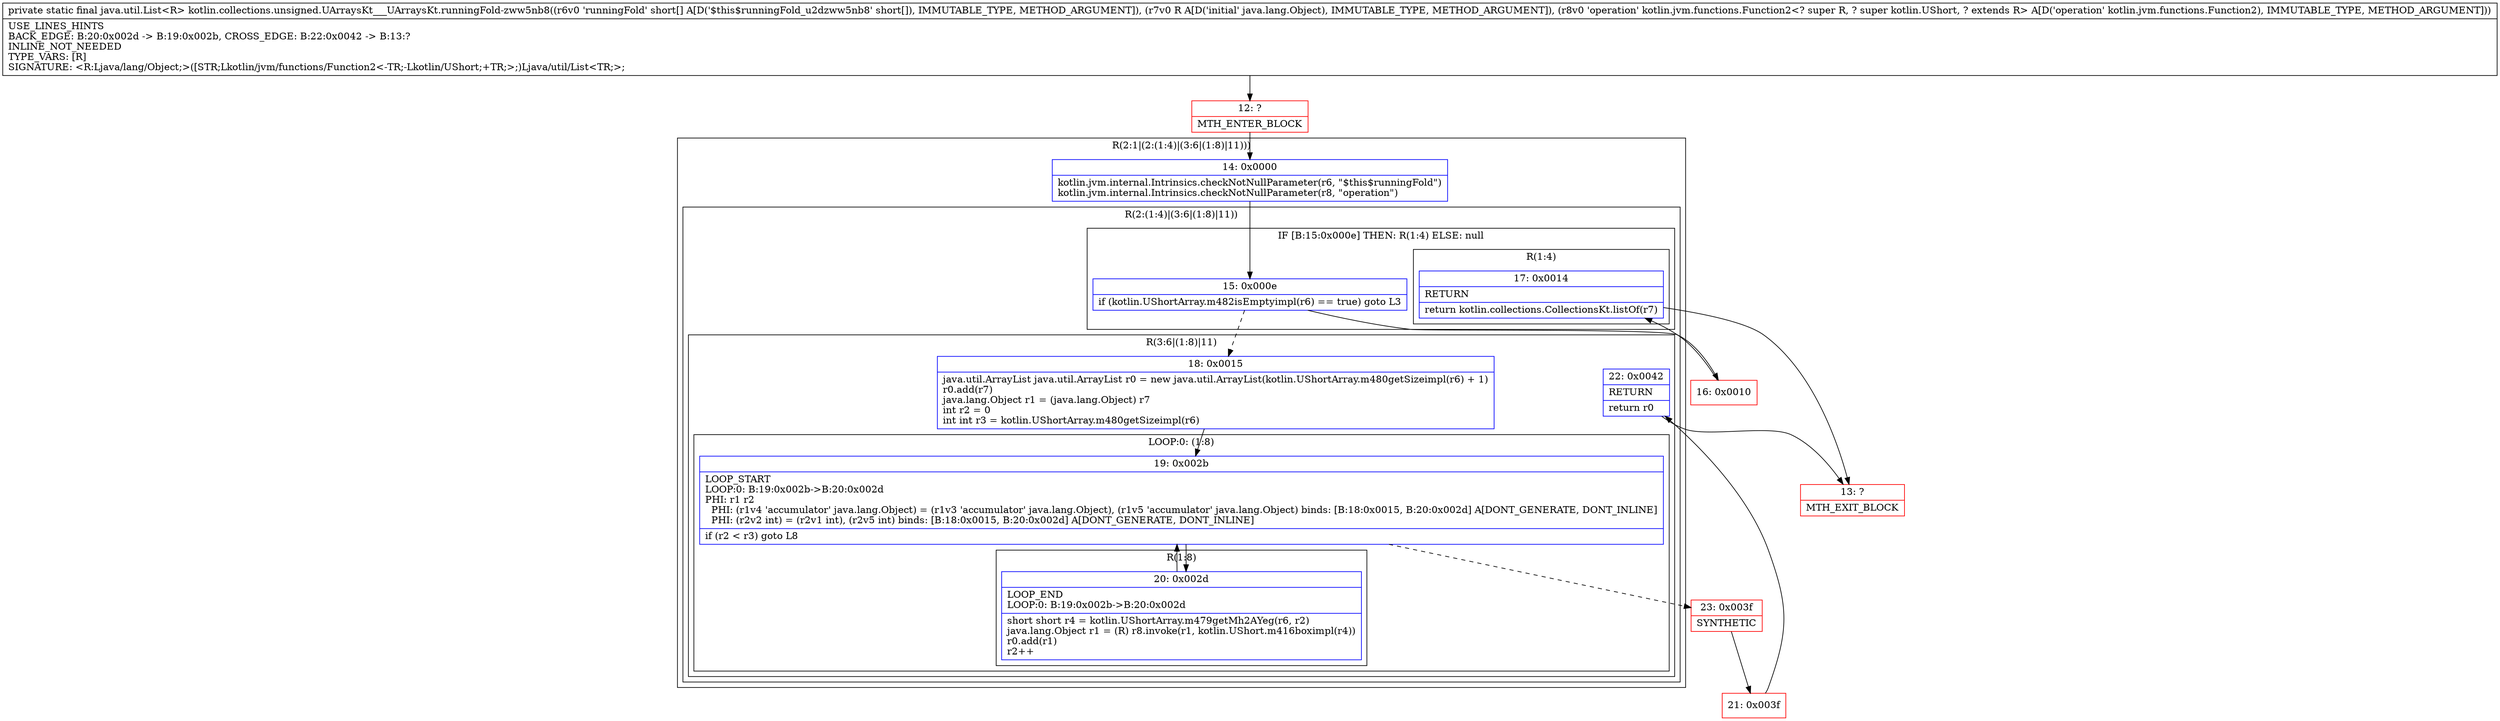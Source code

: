 digraph "CFG forkotlin.collections.unsigned.UArraysKt___UArraysKt.runningFold\-zww5nb8([SLjava\/lang\/Object;Lkotlin\/jvm\/functions\/Function2;)Ljava\/util\/List;" {
subgraph cluster_Region_959859090 {
label = "R(2:1|(2:(1:4)|(3:6|(1:8)|11)))";
node [shape=record,color=blue];
Node_14 [shape=record,label="{14\:\ 0x0000|kotlin.jvm.internal.Intrinsics.checkNotNullParameter(r6, \"$this$runningFold\")\lkotlin.jvm.internal.Intrinsics.checkNotNullParameter(r8, \"operation\")\l}"];
subgraph cluster_Region_290116385 {
label = "R(2:(1:4)|(3:6|(1:8)|11))";
node [shape=record,color=blue];
subgraph cluster_IfRegion_1155116625 {
label = "IF [B:15:0x000e] THEN: R(1:4) ELSE: null";
node [shape=record,color=blue];
Node_15 [shape=record,label="{15\:\ 0x000e|if (kotlin.UShortArray.m482isEmptyimpl(r6) == true) goto L3\l}"];
subgraph cluster_Region_304207708 {
label = "R(1:4)";
node [shape=record,color=blue];
Node_17 [shape=record,label="{17\:\ 0x0014|RETURN\l|return kotlin.collections.CollectionsKt.listOf(r7)\l}"];
}
}
subgraph cluster_Region_98662317 {
label = "R(3:6|(1:8)|11)";
node [shape=record,color=blue];
Node_18 [shape=record,label="{18\:\ 0x0015|java.util.ArrayList java.util.ArrayList r0 = new java.util.ArrayList(kotlin.UShortArray.m480getSizeimpl(r6) + 1)\lr0.add(r7)\ljava.lang.Object r1 = (java.lang.Object) r7\lint r2 = 0\lint int r3 = kotlin.UShortArray.m480getSizeimpl(r6)\l}"];
subgraph cluster_LoopRegion_688820312 {
label = "LOOP:0: (1:8)";
node [shape=record,color=blue];
Node_19 [shape=record,label="{19\:\ 0x002b|LOOP_START\lLOOP:0: B:19:0x002b\-\>B:20:0x002d\lPHI: r1 r2 \l  PHI: (r1v4 'accumulator' java.lang.Object) = (r1v3 'accumulator' java.lang.Object), (r1v5 'accumulator' java.lang.Object) binds: [B:18:0x0015, B:20:0x002d] A[DONT_GENERATE, DONT_INLINE]\l  PHI: (r2v2 int) = (r2v1 int), (r2v5 int) binds: [B:18:0x0015, B:20:0x002d] A[DONT_GENERATE, DONT_INLINE]\l|if (r2 \< r3) goto L8\l}"];
subgraph cluster_Region_212960250 {
label = "R(1:8)";
node [shape=record,color=blue];
Node_20 [shape=record,label="{20\:\ 0x002d|LOOP_END\lLOOP:0: B:19:0x002b\-\>B:20:0x002d\l|short short r4 = kotlin.UShortArray.m479getMh2AYeg(r6, r2)\ljava.lang.Object r1 = (R) r8.invoke(r1, kotlin.UShort.m416boximpl(r4))\lr0.add(r1)\lr2++\l}"];
}
}
Node_22 [shape=record,label="{22\:\ 0x0042|RETURN\l|return r0\l}"];
}
}
}
Node_12 [shape=record,color=red,label="{12\:\ ?|MTH_ENTER_BLOCK\l}"];
Node_16 [shape=record,color=red,label="{16\:\ 0x0010}"];
Node_13 [shape=record,color=red,label="{13\:\ ?|MTH_EXIT_BLOCK\l}"];
Node_23 [shape=record,color=red,label="{23\:\ 0x003f|SYNTHETIC\l}"];
Node_21 [shape=record,color=red,label="{21\:\ 0x003f}"];
MethodNode[shape=record,label="{private static final java.util.List\<R\> kotlin.collections.unsigned.UArraysKt___UArraysKt.runningFold\-zww5nb8((r6v0 'runningFold' short[] A[D('$this$runningFold_u2dzww5nb8' short[]), IMMUTABLE_TYPE, METHOD_ARGUMENT]), (r7v0 R A[D('initial' java.lang.Object), IMMUTABLE_TYPE, METHOD_ARGUMENT]), (r8v0 'operation' kotlin.jvm.functions.Function2\<? super R, ? super kotlin.UShort, ? extends R\> A[D('operation' kotlin.jvm.functions.Function2), IMMUTABLE_TYPE, METHOD_ARGUMENT]))  | USE_LINES_HINTS\lBACK_EDGE: B:20:0x002d \-\> B:19:0x002b, CROSS_EDGE: B:22:0x0042 \-\> B:13:?\lINLINE_NOT_NEEDED\lTYPE_VARS: [R]\lSIGNATURE: \<R:Ljava\/lang\/Object;\>([STR;Lkotlin\/jvm\/functions\/Function2\<\-TR;\-Lkotlin\/UShort;+TR;\>;)Ljava\/util\/List\<TR;\>;\l}"];
MethodNode -> Node_12;Node_14 -> Node_15;
Node_15 -> Node_16;
Node_15 -> Node_18[style=dashed];
Node_17 -> Node_13;
Node_18 -> Node_19;
Node_19 -> Node_20;
Node_19 -> Node_23[style=dashed];
Node_20 -> Node_19;
Node_22 -> Node_13;
Node_12 -> Node_14;
Node_16 -> Node_17;
Node_23 -> Node_21;
Node_21 -> Node_22;
}

